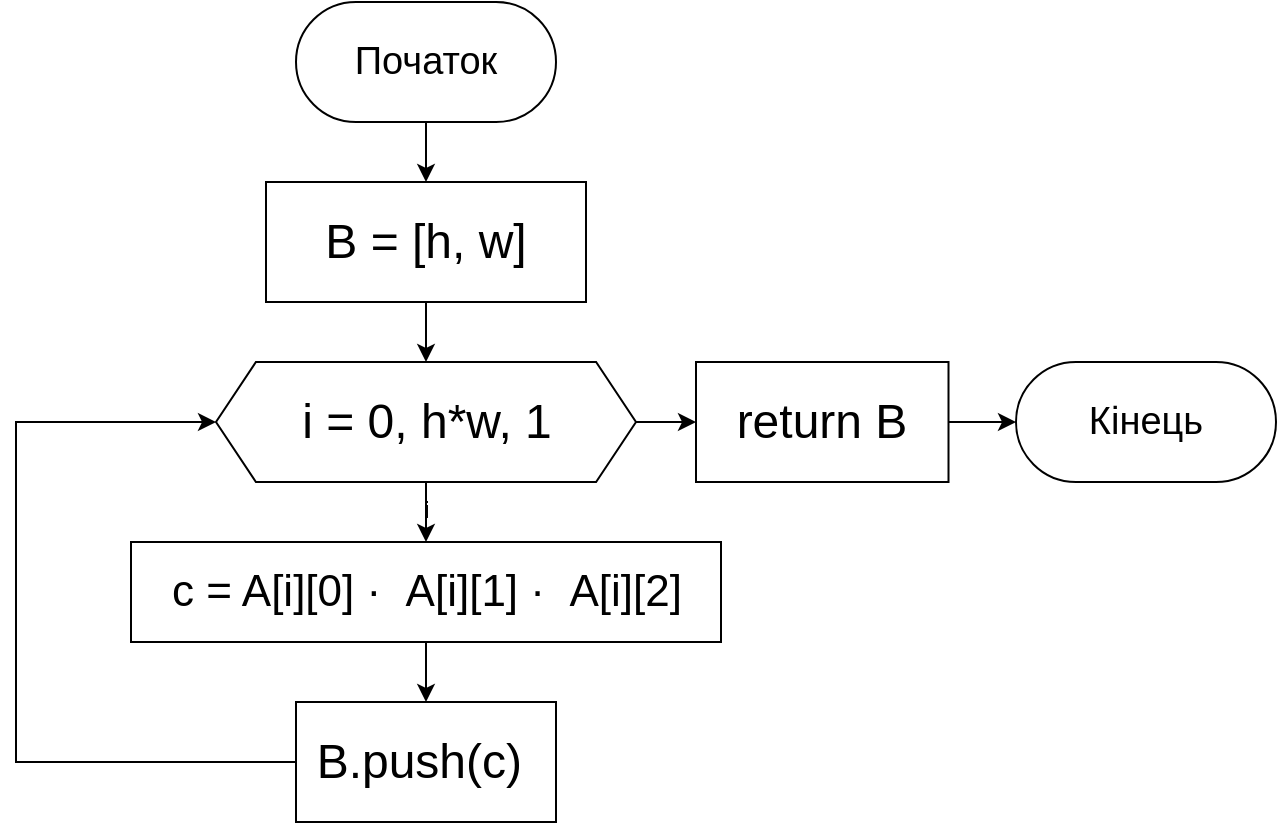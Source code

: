 <mxfile version="21.2.3" type="device">
  <diagram name="Page-1" id="oRv2mCLcNThilUDeEQHL">
    <mxGraphModel dx="1050" dy="548" grid="1" gridSize="10" guides="1" tooltips="1" connect="1" arrows="1" fold="1" page="1" pageScale="1" pageWidth="850" pageHeight="1100" math="0" shadow="0">
      <root>
        <mxCell id="0" />
        <mxCell id="1" parent="0" />
        <mxCell id="7_7gwE0xfjfreYk1ln2n-27" style="edgeStyle=orthogonalEdgeStyle;rounded=0;orthogonalLoop=1;jettySize=auto;html=1;exitX=0.5;exitY=1;exitDx=0;exitDy=0;entryX=0.5;entryY=0;entryDx=0;entryDy=0;" edge="1" parent="1" source="7_7gwE0xfjfreYk1ln2n-1" target="7_7gwE0xfjfreYk1ln2n-14">
          <mxGeometry relative="1" as="geometry" />
        </mxCell>
        <mxCell id="7_7gwE0xfjfreYk1ln2n-1" value="&lt;font style=&quot;font-size: 19px;&quot;&gt;Початок&lt;/font&gt;" style="rounded=1;whiteSpace=wrap;html=1;arcSize=50;" vertex="1" parent="1">
          <mxGeometry x="300" y="40" width="130" height="60" as="geometry" />
        </mxCell>
        <mxCell id="7_7gwE0xfjfreYk1ln2n-34" style="edgeStyle=orthogonalEdgeStyle;rounded=0;orthogonalLoop=1;jettySize=auto;html=1;entryX=0.5;entryY=0;entryDx=0;entryDy=0;" edge="1" parent="1" source="7_7gwE0xfjfreYk1ln2n-3" target="7_7gwE0xfjfreYk1ln2n-24">
          <mxGeometry relative="1" as="geometry" />
        </mxCell>
        <mxCell id="7_7gwE0xfjfreYk1ln2n-38" style="edgeStyle=orthogonalEdgeStyle;rounded=0;orthogonalLoop=1;jettySize=auto;html=1;exitX=1;exitY=0.5;exitDx=0;exitDy=0;entryX=0;entryY=0.5;entryDx=0;entryDy=0;" edge="1" parent="1" source="7_7gwE0xfjfreYk1ln2n-3" target="7_7gwE0xfjfreYk1ln2n-19">
          <mxGeometry relative="1" as="geometry" />
        </mxCell>
        <mxCell id="7_7gwE0xfjfreYk1ln2n-3" value="i" style="verticalLabelPosition=bottom;verticalAlign=top;html=1;shape=hexagon;perimeter=hexagonPerimeter2;arcSize=6;size=0.095;" vertex="1" parent="1">
          <mxGeometry x="260" y="220" width="210" height="60" as="geometry" />
        </mxCell>
        <mxCell id="7_7gwE0xfjfreYk1ln2n-4" value="&lt;font style=&quot;font-size: 24px;&quot;&gt;i = 0, h*w, 1&lt;/font&gt;" style="text;html=1;strokeColor=none;fillColor=none;align=center;verticalAlign=middle;whiteSpace=wrap;rounded=0;" vertex="1" parent="1">
          <mxGeometry x="298.75" y="235" width="132.5" height="30" as="geometry" />
        </mxCell>
        <mxCell id="7_7gwE0xfjfreYk1ln2n-37" style="edgeStyle=orthogonalEdgeStyle;rounded=0;orthogonalLoop=1;jettySize=auto;html=1;entryX=0;entryY=0.5;entryDx=0;entryDy=0;" edge="1" parent="1" source="7_7gwE0xfjfreYk1ln2n-13" target="7_7gwE0xfjfreYk1ln2n-3">
          <mxGeometry relative="1" as="geometry">
            <Array as="points">
              <mxPoint x="160" y="420" />
              <mxPoint x="160" y="250" />
            </Array>
          </mxGeometry>
        </mxCell>
        <mxCell id="7_7gwE0xfjfreYk1ln2n-13" value="&lt;font style=&quot;font-size: 24px;&quot;&gt;B.push(c)&amp;nbsp;&lt;/font&gt;" style="rounded=0;whiteSpace=wrap;html=1;" vertex="1" parent="1">
          <mxGeometry x="300" y="390" width="130" height="60" as="geometry" />
        </mxCell>
        <mxCell id="7_7gwE0xfjfreYk1ln2n-39" style="edgeStyle=orthogonalEdgeStyle;rounded=0;orthogonalLoop=1;jettySize=auto;html=1;exitX=0.5;exitY=1;exitDx=0;exitDy=0;entryX=0.5;entryY=0;entryDx=0;entryDy=0;" edge="1" parent="1" source="7_7gwE0xfjfreYk1ln2n-14" target="7_7gwE0xfjfreYk1ln2n-3">
          <mxGeometry relative="1" as="geometry" />
        </mxCell>
        <mxCell id="7_7gwE0xfjfreYk1ln2n-14" value="&lt;font style=&quot;font-size: 24px;&quot;&gt;B = [h, w]&lt;/font&gt;" style="rounded=0;whiteSpace=wrap;html=1;" vertex="1" parent="1">
          <mxGeometry x="285" y="130" width="160" height="60" as="geometry" />
        </mxCell>
        <mxCell id="7_7gwE0xfjfreYk1ln2n-18" value="&lt;span style=&quot;font-size: 19px;&quot;&gt;Кінець&lt;/span&gt;" style="rounded=1;whiteSpace=wrap;html=1;arcSize=50;" vertex="1" parent="1">
          <mxGeometry x="660" y="220" width="130" height="60" as="geometry" />
        </mxCell>
        <mxCell id="7_7gwE0xfjfreYk1ln2n-28" style="edgeStyle=orthogonalEdgeStyle;rounded=0;orthogonalLoop=1;jettySize=auto;html=1;exitX=1;exitY=0.5;exitDx=0;exitDy=0;entryX=0;entryY=0.5;entryDx=0;entryDy=0;" edge="1" parent="1" source="7_7gwE0xfjfreYk1ln2n-19" target="7_7gwE0xfjfreYk1ln2n-18">
          <mxGeometry relative="1" as="geometry" />
        </mxCell>
        <mxCell id="7_7gwE0xfjfreYk1ln2n-19" value="&lt;span style=&quot;font-size: 24px;&quot;&gt;return B&lt;/span&gt;" style="rounded=0;whiteSpace=wrap;html=1;" vertex="1" parent="1">
          <mxGeometry x="500" y="220" width="126.25" height="60" as="geometry" />
        </mxCell>
        <mxCell id="7_7gwE0xfjfreYk1ln2n-35" value="" style="edgeStyle=orthogonalEdgeStyle;rounded=0;orthogonalLoop=1;jettySize=auto;html=1;" edge="1" parent="1" source="7_7gwE0xfjfreYk1ln2n-24" target="7_7gwE0xfjfreYk1ln2n-13">
          <mxGeometry relative="1" as="geometry" />
        </mxCell>
        <mxCell id="7_7gwE0xfjfreYk1ln2n-24" value="&lt;font style=&quot;font-size: 22px;&quot;&gt;c = A[i][0]&amp;nbsp;·&amp;nbsp;&amp;nbsp;A[i][1]&amp;nbsp;·&amp;nbsp;&amp;nbsp;A[i][2]&lt;/font&gt;" style="rounded=0;whiteSpace=wrap;html=1;" vertex="1" parent="1">
          <mxGeometry x="217.5" y="310" width="295" height="50" as="geometry" />
        </mxCell>
      </root>
    </mxGraphModel>
  </diagram>
</mxfile>
